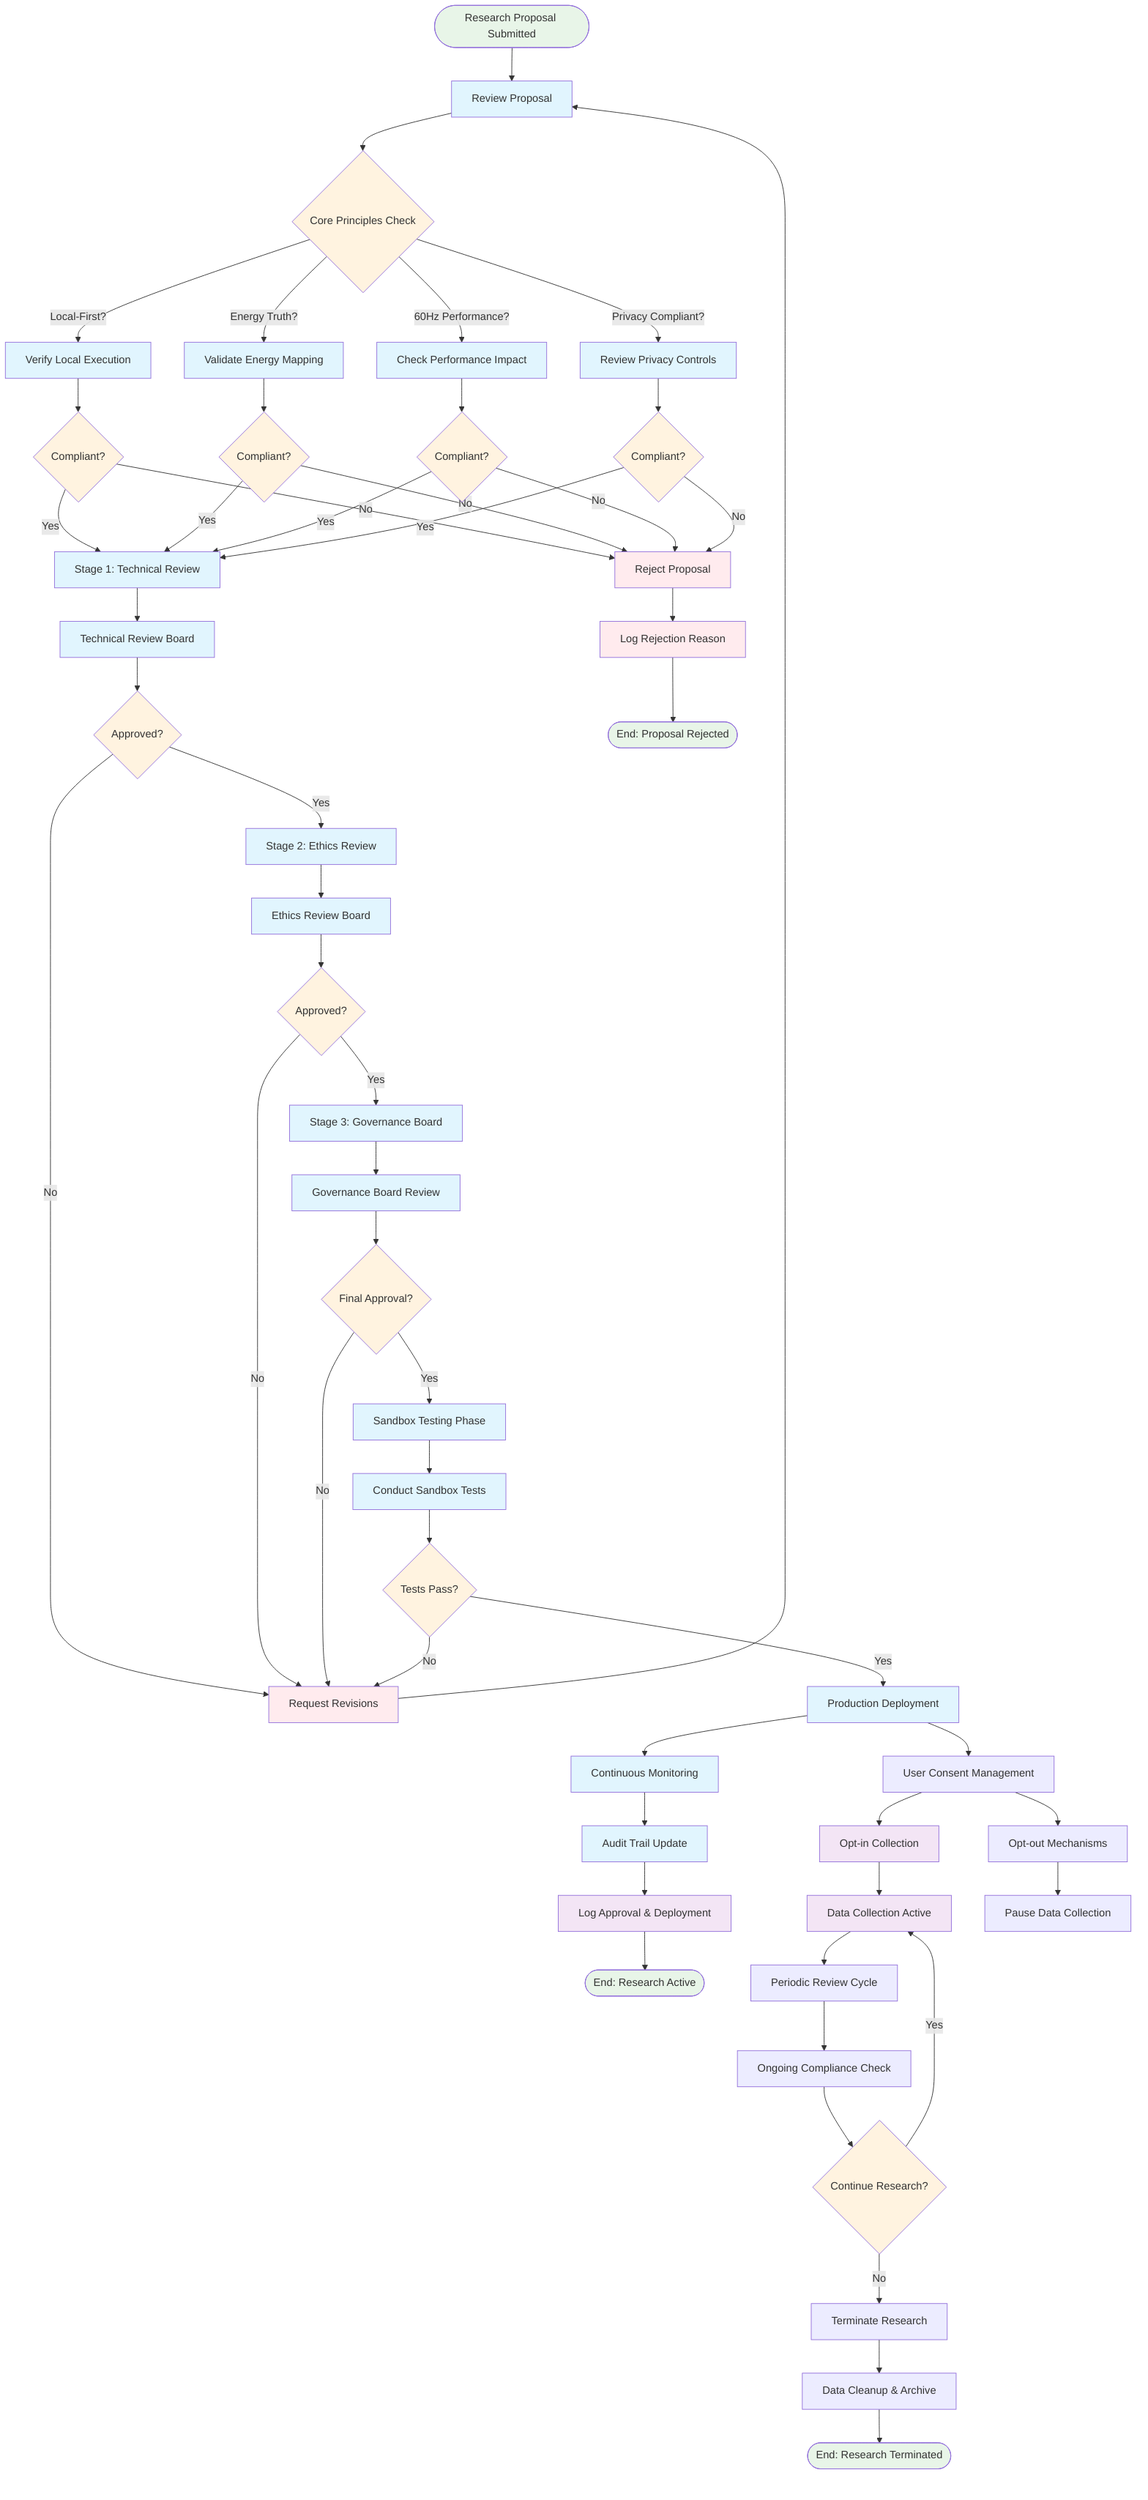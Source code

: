 flowchart TD
    Start([Research Proposal Submitted]) --> RP[Review Proposal]
    RP --> CP{Core Principles Check}
    
    CP -->|Local-First?| LF[Verify Local Execution]
    CP -->|Energy Truth?| ET[Validate Energy Mapping]
    CP -->|60Hz Performance?| PF[Check Performance Impact]
    CP -->|Privacy Compliant?| PC[Review Privacy Controls]
    
    LF --> LF_OK{Compliant?}
    ET --> ET_OK{Compliant?}
    PF --> PF_OK{Compliant?}
    PC --> PC_OK{Compliant?}
    
    LF_OK -->|No| REJECT[Reject Proposal]
    ET_OK -->|No| REJECT
    PF_OK -->|No| REJECT
    PC_OK -->|No| REJECT
    
    LF_OK -->|Yes| STAGE1[Stage 1: Technical Review]
    ET_OK -->|Yes| STAGE1
    PF_OK -->|Yes| STAGE1
    PC_OK -->|Yes| STAGE1
    
    STAGE1 --> TR[Technical Review Board]
    TR --> TR_OK{Approved?}
    TR_OK -->|No| REVISE[Request Revisions]
    REVISE --> RP
    
    TR_OK -->|Yes| STAGE2[Stage 2: Ethics Review]
    STAGE2 --> ER[Ethics Review Board]
    ER --> ER_OK{Approved?}
    ER_OK -->|No| REVISE
    
    ER_OK -->|Yes| STAGE3[Stage 3: Governance Board]
    STAGE3 --> GB[Governance Board Review]
    GB --> GB_OK{Final Approval?}
    GB_OK -->|No| REVISE
    
    GB_OK -->|Yes| SANDBOX[Sandbox Testing Phase]
    SANDBOX --> ST[Conduct Sandbox Tests]
    ST --> ST_OK{Tests Pass?}
    ST_OK -->|No| REVISE
    
    ST_OK -->|Yes| DEPLOY[Production Deployment]
    DEPLOY --> MONITOR[Continuous Monitoring]
    MONITOR --> AUDIT[Audit Trail Update]
    
    REJECT --> LOG_REJECT[Log Rejection Reason]
    LOG_REJECT --> END_REJECT([End: Proposal Rejected])
    
    AUDIT --> LOG_APPROVE[Log Approval & Deployment]
    LOG_APPROVE --> END_APPROVE([End: Research Active])
    
    %% Parallel Consent Management
    DEPLOY --> CONSENT[User Consent Management]
    CONSENT --> OPT_IN[Opt-in Collection]
    CONSENT --> OPT_OUT[Opt-out Mechanisms]
    OPT_IN --> COLLECT[Data Collection Active]
    OPT_OUT --> PAUSE[Pause Data Collection]
    
    %% Continuous Governance
    COLLECT --> REVIEW_CYCLE[Periodic Review Cycle]
    REVIEW_CYCLE --> ONGOING[Ongoing Compliance Check]
    ONGOING --> CONTINUE{Continue Research?}
    CONTINUE -->|Yes| COLLECT
    CONTINUE -->|No| TERMINATE[Terminate Research]
    TERMINATE --> CLEANUP[Data Cleanup & Archive]
    CLEANUP --> END_TERMINATE([End: Research Terminated])
    
    classDef startEnd fill:#e8f5e8
    classDef process fill:#e1f5fe
    classDef decision fill:#fff3e0
    classDef reject fill:#ffebee
    classDef approve fill:#f3e5f5
    
    class Start,END_REJECT,END_APPROVE,END_TERMINATE startEnd
    class RP,LF,ET,PF,PC,STAGE1,STAGE2,STAGE3,TR,ER,GB,SANDBOX,ST,DEPLOY,MONITOR,AUDIT process
    class CP,LF_OK,ET_OK,PF_OK,PC_OK,TR_OK,ER_OK,GB_OK,ST_OK,CONTINUE decision
    class REJECT,REVISE,LOG_REJECT reject
    class LOG_APPROVE,COLLECT,OPT_IN approve